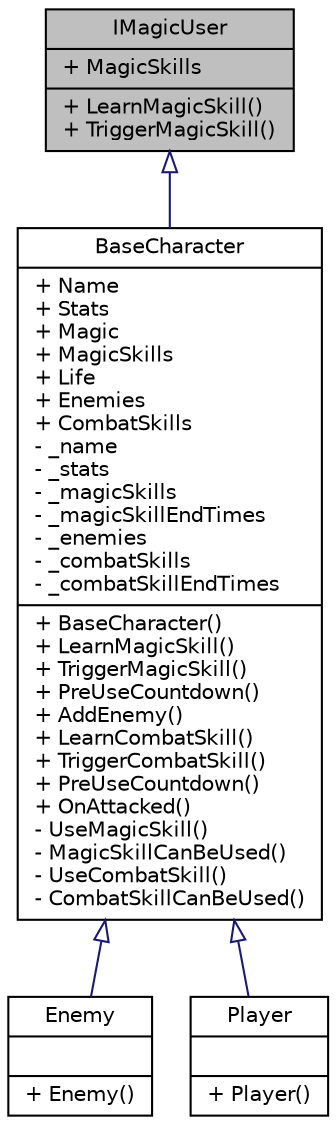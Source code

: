 digraph "IMagicUser"
{
 // INTERACTIVE_SVG=YES
  edge [fontname="Helvetica",fontsize="10",labelfontname="Helvetica",labelfontsize="10"];
  node [fontname="Helvetica",fontsize="10",shape=record];
  Node1 [label="{IMagicUser\n|+ MagicSkills\l|+ LearnMagicSkill()\l+ TriggerMagicSkill()\l}",height=0.2,width=0.4,color="black", fillcolor="grey75", style="filled" fontcolor="black"];
  Node1 -> Node2 [dir="back",color="midnightblue",fontsize="10",style="solid",arrowtail="onormal",fontname="Helvetica"];
  Node2 [label="{BaseCharacter\n|+ Name\l+ Stats\l+ Magic\l+ MagicSkills\l+ Life\l+ Enemies\l+ CombatSkills\l- _name\l- _stats\l- _magicSkills\l- _magicSkillEndTimes\l- _enemies\l- _combatSkills\l- _combatSkillEndTimes\l|+ BaseCharacter()\l+ LearnMagicSkill()\l+ TriggerMagicSkill()\l+ PreUseCountdown()\l+ AddEnemy()\l+ LearnCombatSkill()\l+ TriggerCombatSkill()\l+ PreUseCountdown()\l+ OnAttacked()\l- UseMagicSkill()\l- MagicSkillCanBeUsed()\l- UseCombatSkill()\l- CombatSkillCanBeUsed()\l}",height=0.2,width=0.4,color="black", fillcolor="white", style="filled",URL="$d7/d90/class_action_rpg_kit_1_1_core_1_1_character_1_1_base_character.xhtml",tooltip="Base implementation of a Character."];
  Node2 -> Node3 [dir="back",color="midnightblue",fontsize="10",style="solid",arrowtail="onormal",fontname="Helvetica"];
  Node3 [label="{Enemy\n||+ Enemy()\l}",height=0.2,width=0.4,color="black", fillcolor="white", style="filled",URL="$d0/da7/class_action_rpg_kit_1_1_core_1_1_character_1_1_enemy.xhtml",tooltip="Representation of a Hostile, game controlled character."];
  Node2 -> Node4 [dir="back",color="midnightblue",fontsize="10",style="solid",arrowtail="onormal",fontname="Helvetica"];
  Node4 [label="{Player\n||+ Player()\l}",height=0.2,width=0.4,color="black", fillcolor="white", style="filled",URL="$db/d7e/class_action_rpg_kit_1_1_core_1_1_character_1_1_player.xhtml",tooltip="Representation of a Player controllable character."];
}
